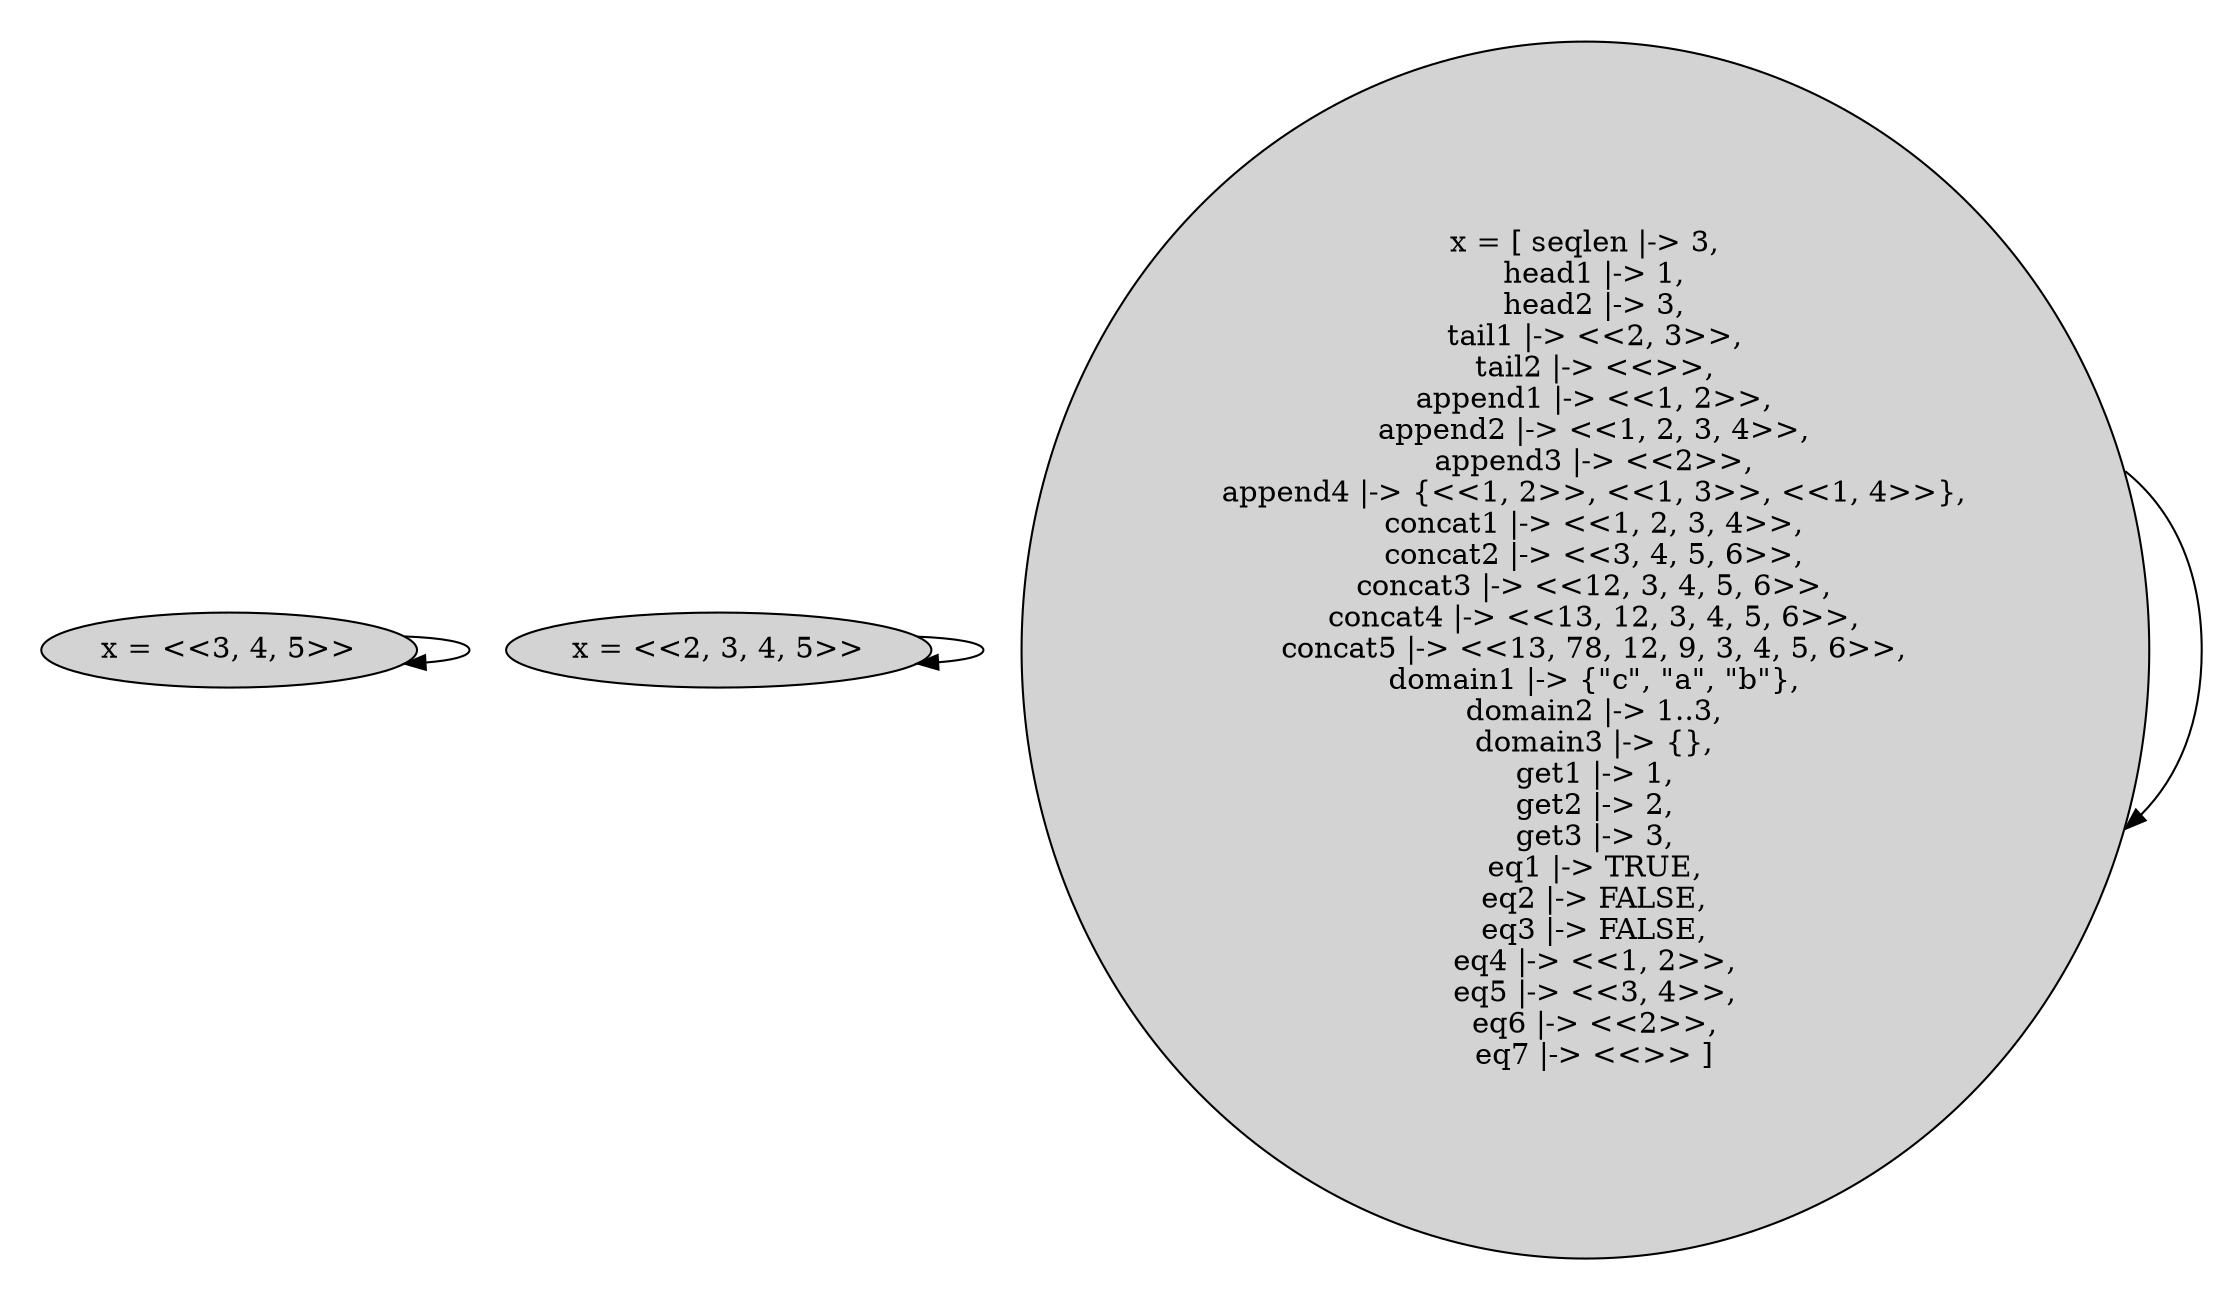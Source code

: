 strict digraph DiskGraph {
nodesep=0.35;
subgraph cluster_graph {
color="white";
-8740646685992706372 [label="x = [ seqlen |-> 3,\n  head1 |-> 1,\n  head2 |-> 3,\n  tail1 |-> <<2, 3>>,\n  tail2 |-> <<>>,\n  append1 |-> <<1, 2>>,\n  append2 |-> <<1, 2, 3, 4>>,\n  append3 |-> <<2>>,\n  append4 |-> {<<1, 2>>, <<1, 3>>, <<1, 4>>},\n  concat1 |-> <<1, 2, 3, 4>>,\n  concat2 |-> <<3, 4, 5, 6>>,\n  concat3 |-> <<12, 3, 4, 5, 6>>,\n  concat4 |-> <<13, 12, 3, 4, 5, 6>>,\n  concat5 |-> <<13, 78, 12, 9, 3, 4, 5, 6>>,\n  domain1 |-> {\"c\", \"a\", \"b\"},\n  domain2 |-> 1..3,\n  domain3 |-> {},\n  get1 |-> 1,\n  get2 |-> 2,\n  get3 |-> 3,\n  eq1 |-> TRUE,\n  eq2 |-> FALSE,\n  eq3 |-> FALSE,\n  eq4 |-> <<1, 2>>,\n  eq5 |-> <<3, 4>>,\n  eq6 |-> <<2>>,\n  eq7 |-> <<>> ]",style = filled]
6803286362328782140 [label="x = <<2, 3, 4, 5>>",style = filled]
6687976021514864006 [label="x = <<3, 4, 5>>",style = filled]
-8740646685992706372 -> -8740646685992706372 [label="",color="black",fontcolor="black"];
6803286362328782140 -> 6803286362328782140 [label="",color="black",fontcolor="black"];
6687976021514864006 -> 6687976021514864006 [label="",color="black",fontcolor="black"];
{rank = same; -8740646685992706372;6803286362328782140;6687976021514864006;}
}
}
